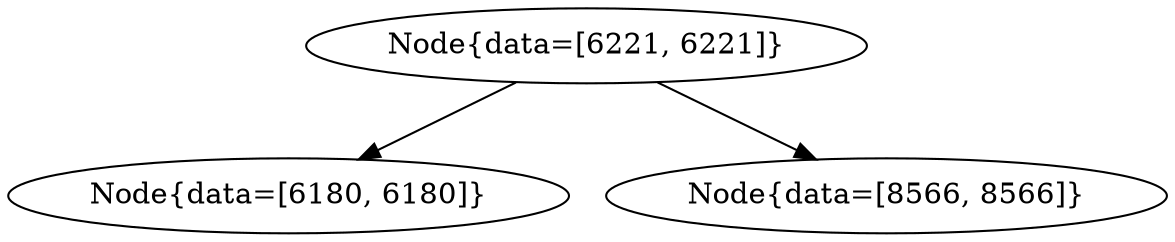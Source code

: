 digraph G{
549828088 [label="Node{data=[6221, 6221]}"]
549828088 -> 540629758
540629758 [label="Node{data=[6180, 6180]}"]
549828088 -> 771615290
771615290 [label="Node{data=[8566, 8566]}"]
}
